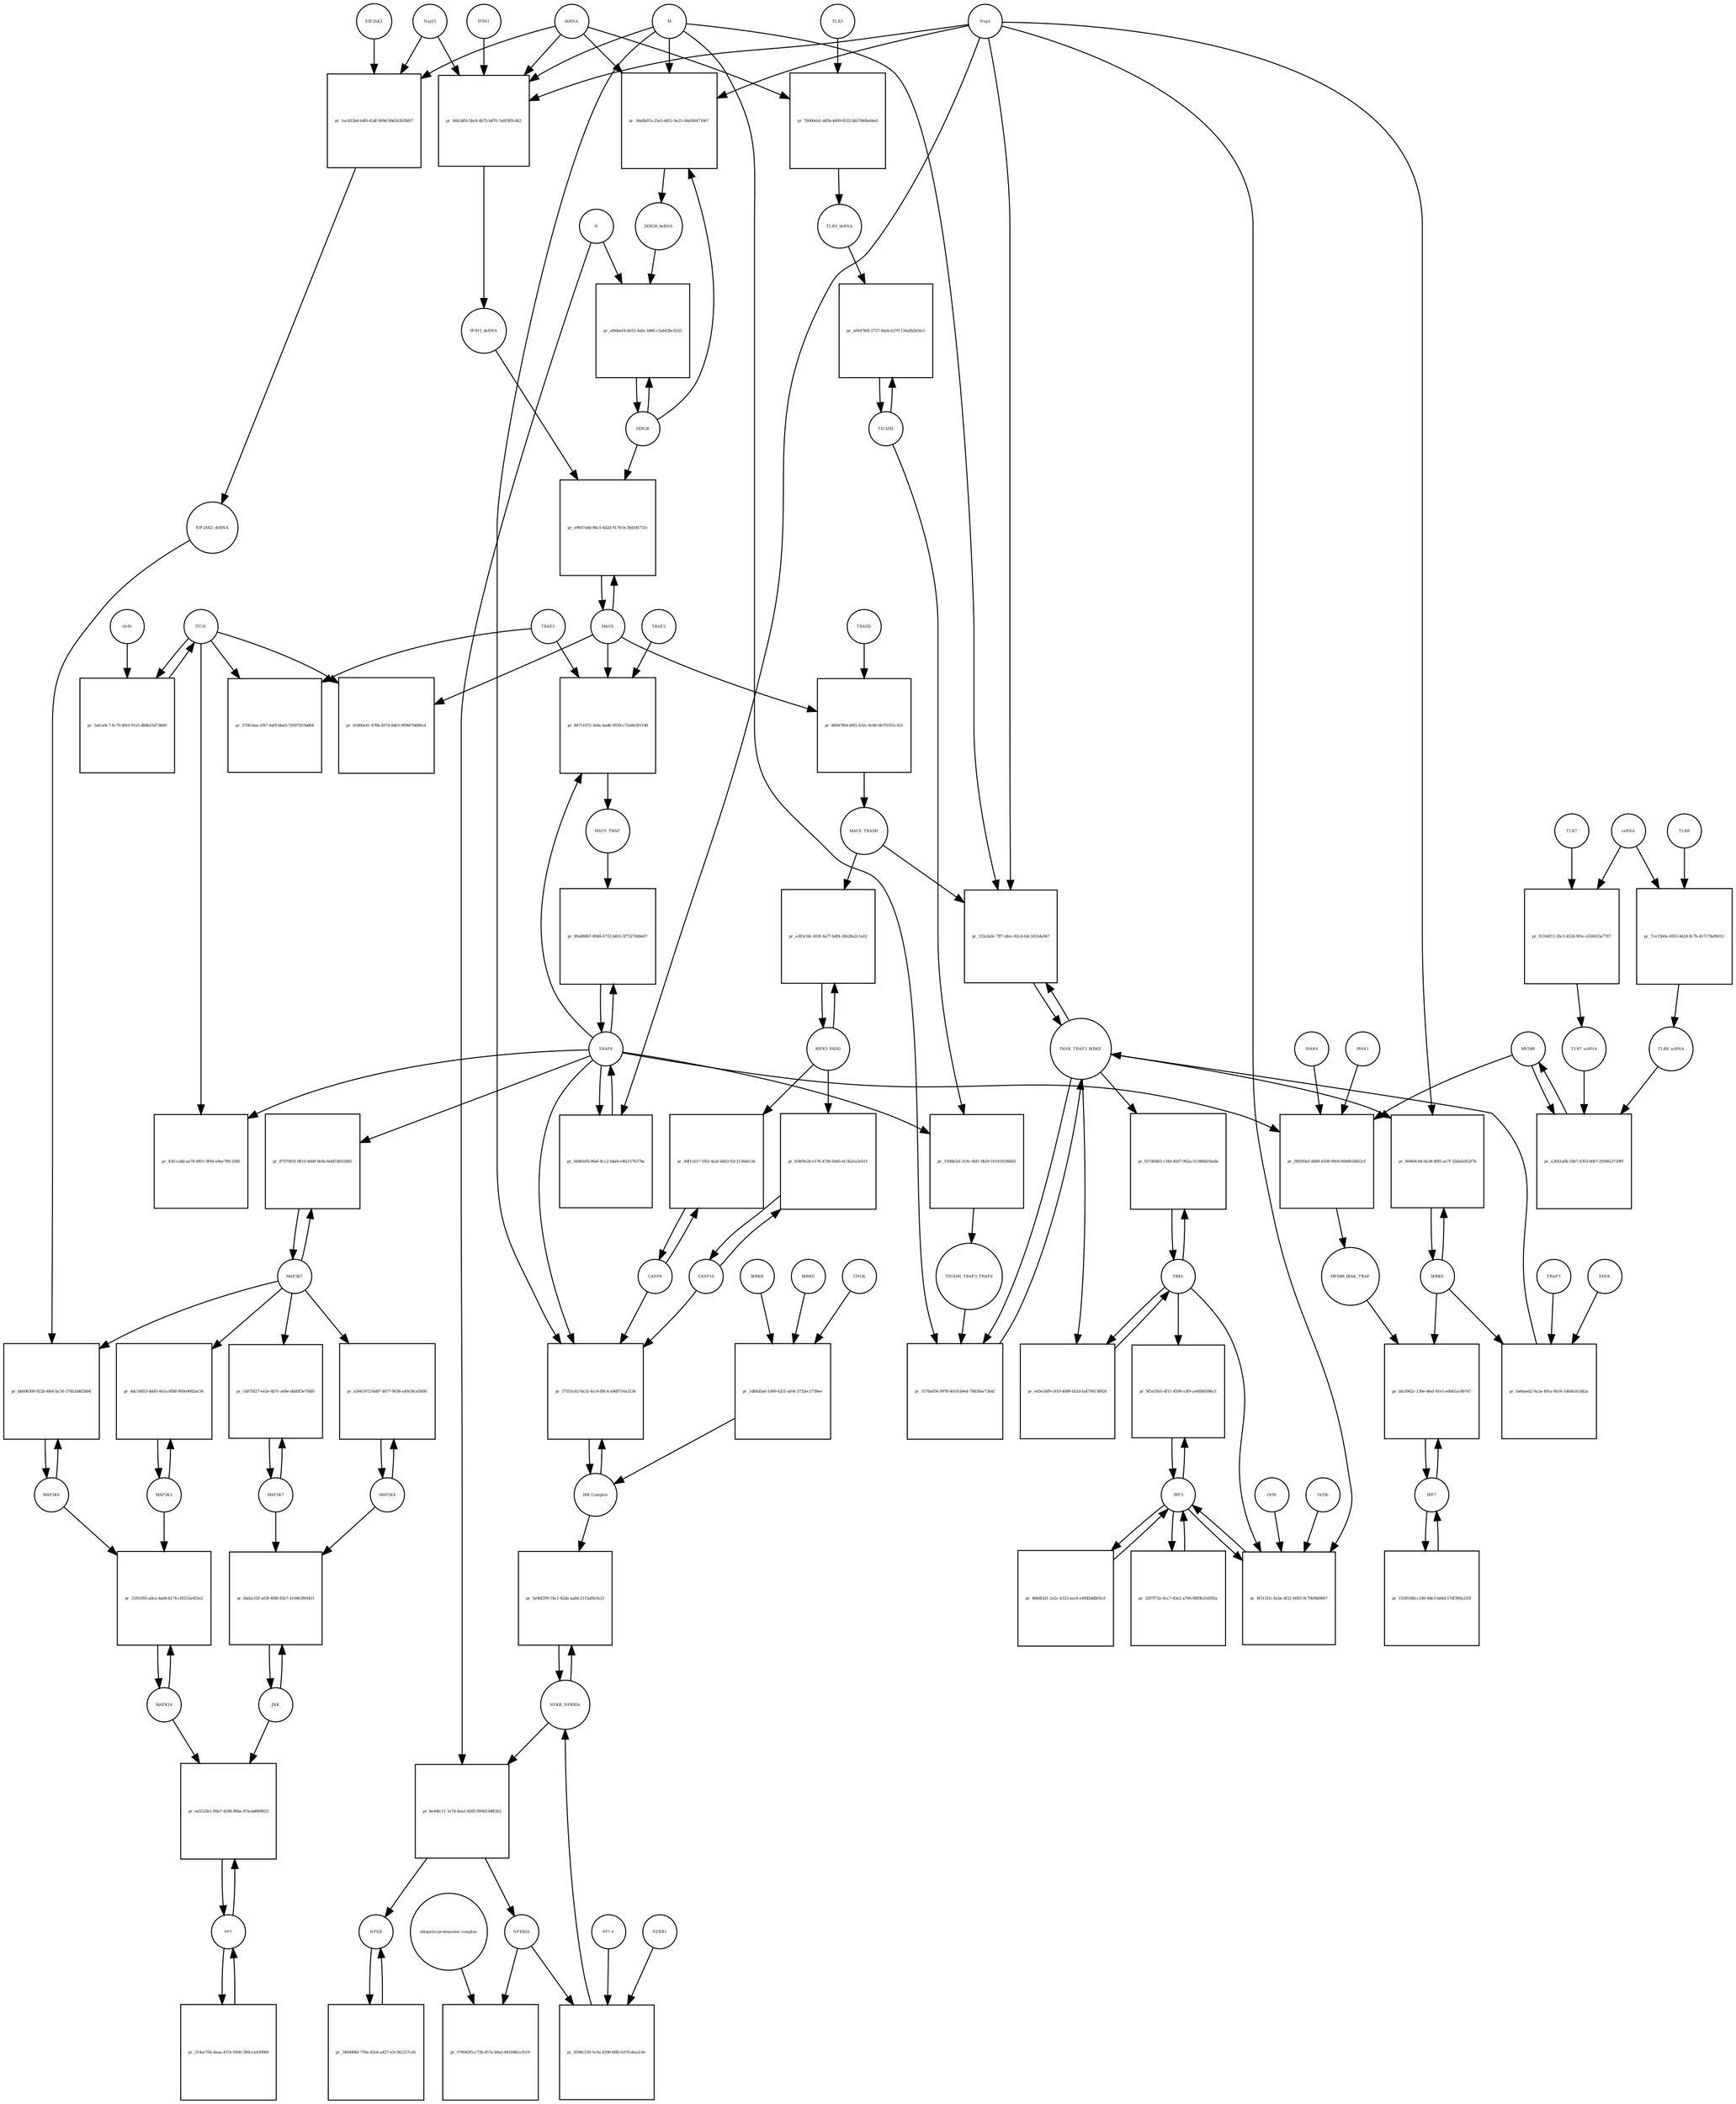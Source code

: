 strict digraph  {
dsRNA [annotation="", bipartite=0, cls="nucleic acid feature", fontsize=4, label=dsRNA, shape=circle];
"pr_36a8b07a-25e5-4d51-9e21-0daf60471067" [annotation="", bipartite=1, cls=process, fontsize=4, label="pr_36a8b07a-25e5-4d51-9e21-0daf60471067", shape=square];
DDX58_dsRNA [annotation="", bipartite=0, cls=complex, fontsize=4, label=DDX58_dsRNA, shape=circle];
M [annotation=urn_miriam_ncbiprotein_1796318601, bipartite=0, cls=macromolecule, fontsize=4, label=M, shape=circle];
Nsp3 [annotation=urn_miriam_ncbiprotein_1802476807, bipartite=0, cls=macromolecule, fontsize=4, label=Nsp3, shape=circle];
DDX58 [annotation=urn_miriam_hgnc_19102, bipartite=0, cls=macromolecule, fontsize=4, label=DDX58, shape=circle];
"pr_06fcbff4-5bc8-4b75-bd70-7a0f3fffcd62" [annotation="", bipartite=1, cls=process, fontsize=4, label="pr_06fcbff4-5bc8-4b75-bd70-7a0f3fffcd62", shape=square];
IFIH1_dsRNA [annotation="", bipartite=0, cls=complex, fontsize=4, label=IFIH1_dsRNA, shape=circle];
Nsp15 [annotation=urn_miriam_ncbiprotein_1802476818, bipartite=0, cls=macromolecule, fontsize=4, label=Nsp15, shape=circle];
IFIH1 [annotation=urn_miriam_hgnc_18873, bipartite=0, cls=macromolecule, fontsize=4, label=IFIH1, shape=circle];
"pr_af6deef4-de52-4abc-b96f-c5a443bcd163" [annotation="", bipartite=1, cls=process, fontsize=4, label="pr_af6deef4-de52-4abc-b96f-c5a443bcd163", shape=square];
N [annotation=urn_miriam_ncbiprotein_1798174255, bipartite=0, cls=macromolecule, fontsize=4, label=N, shape=circle];
MAVS [annotation=urn_miriam_hgnc_29233, bipartite=0, cls="macromolecule multimer", fontsize=4, label=MAVS, shape=circle];
"pr_e9b57a6d-84c5-4d2d-9176-0c30d545731c" [annotation="", bipartite=1, cls=process, fontsize=4, label="pr_e9b57a6d-84c5-4d2d-9176-0c30d545731c", shape=square];
NFKB [annotation="", bipartite=0, cls=complex, fontsize=4, label=NFKB, shape=circle];
"pr_340d40bf-776a-42e6-a427-e3c342257ceb" [annotation="", bipartite=1, cls=process, fontsize=4, label="pr_340d40bf-776a-42e6-a427-e3c342257ceb", shape=square];
NFKBIA [annotation=urn_miriam_hgnc_7797, bipartite=0, cls=macromolecule, fontsize=4, label=NFKBIA, shape=circle];
"pr_078082f5-c72b-457e-b0a5-841b96ce3519" [annotation="", bipartite=1, cls=process, fontsize=4, label="pr_078082f5-c72b-457e-b0a5-841b96ce3519", shape=square];
"ubiquitin-proteasome complex" [annotation="", bipartite=0, cls=complex, fontsize=4, label="ubiquitin-proteasome complex", shape=circle];
IRF3 [annotation=urn_miriam_hgnc_6118, bipartite=0, cls="macromolecule multimer", fontsize=4, label=IRF3, shape=circle];
"pr_9f5a55b1-4f11-4509-a3f0-ce6fbf6596c5" [annotation="", bipartite=1, cls=process, fontsize=4, label="pr_9f5a55b1-4f11-4509-a3f0-ce6fbf6596c5", shape=square];
TBK1 [annotation="", bipartite=0, cls=macromolecule, fontsize=4, label=TBK1, shape=circle];
"pr_46b8f2d1-2e2c-4323-aec8-e49d3ddb05cd" [annotation="", bipartite=1, cls=process, fontsize=4, label="pr_46b8f2d1-2e2c-4323-aec8-e49d3ddb05cd", shape=square];
"pr_4f3131fc-bcbe-4f21-b085-9c70b9bf8667" [annotation="", bipartite=1, cls=process, fontsize=4, label="pr_4f3131fc-bcbe-4f21-b085-9c70b9bf8667", shape=square];
Orf3b [annotation=urn_miriam_uniprot_P59633, bipartite=0, cls=macromolecule, fontsize=4, label=Orf3b, shape=circle];
Orf8 [annotation=urn_miriam_ncbiprotein_1796318604, bipartite=0, cls=macromolecule, fontsize=4, label=Orf8, shape=circle];
IRF7 [annotation=urn_miriam_hgnc_6122, bipartite=0, cls="macromolecule multimer", fontsize=4, label=IRF7, shape=circle];
"pr_bfa3942c-136e-46af-81e1-edb61ac6b747" [annotation="", bipartite=1, cls=process, fontsize=4, label="pr_bfa3942c-136e-46af-81e1-edb61ac6b747", shape=square];
IKBKE [annotation=urn_miriam_hgnc_14552, bipartite=0, cls=macromolecule, fontsize=4, label=IKBKE, shape=circle];
MYD88_IRAK_TRAF [annotation="", bipartite=0, cls=complex, fontsize=4, label=MYD88_IRAK_TRAF, shape=circle];
"pr_3297f72e-0cc7-43e2-a766-88f9b31d392a" [annotation="", bipartite=1, cls=process, fontsize=4, label="pr_3297f72e-0cc7-43e2-a766-88f9b31d392a", shape=square];
"pr_1558556b-c180-4de3-bd4d-57df390a335f" [annotation="", bipartite=1, cls=process, fontsize=4, label="pr_1558556b-c180-4de3-bd4d-57df390a335f", shape=square];
TRAF6 [annotation=urn_miriam_hgnc_12036, bipartite=0, cls=macromolecule, fontsize=4, label=TRAF6, shape=circle];
"pr_89a888b7-8948-4732-b493-5f7527088e07" [annotation="", bipartite=1, cls=process, fontsize=4, label="pr_89a888b7-8948-4732-b493-5f7527088e07", shape=square];
MAVS_TRAF [annotation="", bipartite=0, cls=complex, fontsize=4, label=MAVS_TRAF, shape=circle];
"pr_d1d60e41-476b-497d-8d63-9f9467b680cd" [annotation="", bipartite=1, cls=process, fontsize=4, label="pr_d1d60e41-476b-497d-8d63-9f9467b680cd", shape=square];
ITCH [annotation="", bipartite=0, cls=macromolecule, fontsize=4, label=ITCH, shape=circle];
TRAF5 [annotation=urn_miriam_hgnc_12035, bipartite=0, cls=macromolecule, fontsize=4, label=TRAF5, shape=circle];
"pr_270fcbaa-1f87-4af9-bba9-72097203bd64" [annotation="", bipartite=1, cls=process, fontsize=4, label="pr_270fcbaa-1f87-4af9-bba9-72097203bd64", shape=square];
"pr_45fccabb-ae78-4851-9f44-a9ae7f8c3580" [annotation="", bipartite=1, cls=process, fontsize=4, label="pr_45fccabb-ae78-4851-9f44-a9ae7f8c3580", shape=square];
TICAM1 [annotation=urn_miriam_hgnc_18348, bipartite=0, cls=macromolecule, fontsize=4, label=TICAM1, shape=circle];
"pr_a0447b0f-5737-46eb-b379-156afb2b5fe3" [annotation="", bipartite=1, cls=process, fontsize=4, label="pr_a0447b0f-5737-46eb-b379-156afb2b5fe3", shape=square];
TLR3_dsRNA [annotation="", bipartite=0, cls=complex, fontsize=4, label=TLR3_dsRNA, shape=circle];
TLR3 [annotation=urn_miriam_hgnc_11849, bipartite=0, cls="macromolecule multimer", fontsize=4, label=TLR3, shape=circle];
"pr_7b900eb1-dd5b-4d09-8532-bb57868ed4e0" [annotation="", bipartite=1, cls=process, fontsize=4, label="pr_7b900eb1-dd5b-4d09-8532-bb57868ed4e0", shape=square];
"pr_150bb3af-3c9c-4bf1-9b50-101418186fd3" [annotation="", bipartite=1, cls=process, fontsize=4, label="pr_150bb3af-3c9c-4bf1-9b50-101418186fd3", shape=square];
TICAM1_TRAF3_TRAF6 [annotation="", bipartite=0, cls=complex, fontsize=4, label=TICAM1_TRAF3_TRAF6, shape=circle];
TANK_TRAF3_IKBKE [annotation="", bipartite=0, cls=complex, fontsize=4, label=TANK_TRAF3_IKBKE, shape=circle];
"pr_1578a056-9978-401d-b9e4-79830ae73b4f" [annotation="", bipartite=1, cls=process, fontsize=4, label="pr_1578a056-9978-401d-b9e4-79830ae73b4f", shape=square];
"pr_027d0465-c34d-40d7-962a-513866d1bade" [annotation="", bipartite=1, cls=process, fontsize=4, label="pr_027d0465-c34d-40d7-962a-513866d1bade", shape=square];
"pr_8d464cb4-0a34-4f85-ae7f-32dafad52f7b" [annotation="", bipartite=1, cls=process, fontsize=4, label="pr_8d464cb4-0a34-4f85-ae7f-32dafad52f7b", shape=square];
MYD88 [annotation="", bipartite=0, cls=macromolecule, fontsize=4, label=MYD88, shape=circle];
"pr_0005fdaf-d8d9-4508-99e8-80b803d822cf" [annotation="", bipartite=1, cls=process, fontsize=4, label="pr_0005fdaf-d8d9-4508-99e8-80b803d822cf", shape=square];
IRAK1 [annotation=urn_miriam_hgnc_6112, bipartite=0, cls=macromolecule, fontsize=4, label=IRAK1, shape=circle];
IRAK4 [annotation=urn_miriam_hgnc_17967, bipartite=0, cls=macromolecule, fontsize=4, label=IRAK4, shape=circle];
TLR7 [annotation=urn_miriam_hgnc_15631, bipartite=0, cls=macromolecule, fontsize=4, label=TLR7, shape=circle];
"pr_92164f11-26c3-452d-9f1e-c636633a7787" [annotation="", bipartite=1, cls=process, fontsize=4, label="pr_92164f11-26c3-452d-9f1e-c636633a7787", shape=square];
TLR7_ssRNA [annotation="", bipartite=0, cls=complex, fontsize=4, label=TLR7_ssRNA, shape=circle];
ssRNA [annotation="", bipartite=0, cls="nucleic acid feature", fontsize=4, label=ssRNA, shape=circle];
TLR8 [annotation=urn_miriam_hgnc_15632, bipartite=0, cls=macromolecule, fontsize=4, label=TLR8, shape=circle];
"pr_7ce15b0e-4953-442d-9c7b-457179efb910" [annotation="", bipartite=1, cls=process, fontsize=4, label="pr_7ce15b0e-4953-442d-9c7b-457179efb910", shape=square];
TLR8_ssRNA [annotation="", bipartite=0, cls=complex, fontsize=4, label=TLR8_ssRNA, shape=circle];
"pr_a2641a6b-10b7-4363-b667-2936fa3720f9" [annotation="", bipartite=1, cls=process, fontsize=4, label="pr_a2641a6b-10b7-4363-b667-2936fa3720f9", shape=square];
MAP3K7 [annotation="", bipartite=0, cls=macromolecule, fontsize=4, label=MAP3K7, shape=circle];
"pr_87070b5f-081d-4dd9-9e0a-8e6f146550b5" [annotation="", bipartite=1, cls=process, fontsize=4, label="pr_87070b5f-081d-4dd9-9e0a-8e6f146550b5", shape=square];
TRAF2 [annotation=urn_miriam_hgnc_12032, bipartite=0, cls=macromolecule, fontsize=4, label=TRAF2, shape=circle];
"pr_88711072-3e6e-4ad6-9559-c71a8b39119d" [annotation="", bipartite=1, cls=process, fontsize=4, label="pr_88711072-3e6e-4ad6-9559-c71a8b39119d", shape=square];
"pr_5afca0c7-4c70-4f43-91a5-d84b15d73b69" [annotation="", bipartite=1, cls=process, fontsize=4, label="pr_5afca0c7-4c70-4f43-91a5-d84b15d73b69", shape=square];
Orf9 [annotation=urn_miriam_uniprot_P59636, bipartite=0, cls=macromolecule, fontsize=4, label=Orf9, shape=circle];
"pr_86047f64-6f65-432c-9c86-6b7f1051c421" [annotation="", bipartite=1, cls=process, fontsize=4, label="pr_86047f64-6f65-432c-9c86-6b7f1051c421", shape=square];
MAVS_TRADD [annotation="", bipartite=0, cls=complex, fontsize=4, label=MAVS_TRADD, shape=circle];
TRADD [annotation=urn_miriam_hgnc_12030, bipartite=0, cls=macromolecule, fontsize=4, label=TRADD, shape=circle];
"pr_0d4f6ef8-86af-4cc2-bda4-e4fa157637be" [annotation="", bipartite=1, cls=process, fontsize=4, label="pr_0d4f6ef8-86af-4cc2-bda4-e4fa157637be", shape=square];
AP1 [annotation="", bipartite=0, cls=complex, fontsize=4, label=AP1, shape=circle];
"pr_ea5533e1-89a7-4188-86ba-87acbd669025" [annotation="", bipartite=1, cls=process, fontsize=4, label="pr_ea5533e1-89a7-4188-86ba-87acbd669025", shape=square];
MAPK14 [annotation="", bipartite=0, cls=macromolecule, fontsize=4, label=MAPK14, shape=circle];
JNK [annotation="", bipartite=0, cls=complex, fontsize=4, label=JNK, shape=circle];
"pr_bbd2c03f-a03f-4f80-83e7-416463f69431" [annotation="", bipartite=1, cls=process, fontsize=4, label="pr_bbd2c03f-a03f-4f80-83e7-416463f69431", shape=square];
MAP2K7 [annotation="", bipartite=0, cls=macromolecule, fontsize=4, label=MAP2K7, shape=circle];
MAP2K4 [annotation="", bipartite=0, cls=macromolecule, fontsize=4, label=MAP2K4, shape=circle];
"pr_a3661972-bd87-4877-9036-a49cf4ce5b00" [annotation="", bipartite=1, cls=process, fontsize=4, label="pr_a3661972-bd87-4877-9036-a49cf4ce5b00", shape=square];
"pr_cb87fd27-ee2e-4b7c-a64e-ddd5f5e704f0" [annotation="", bipartite=1, cls=process, fontsize=4, label="pr_cb87fd27-ee2e-4b7c-a64e-ddd5f5e704f0", shape=square];
MAP2K3 [annotation="", bipartite=0, cls=macromolecule, fontsize=4, label=MAP2K3, shape=circle];
"pr_4dc54853-dd45-461a-8fb8-900e9002ac56" [annotation="", bipartite=1, cls=process, fontsize=4, label="pr_4dc54853-dd45-461a-8fb8-900e9002ac56", shape=square];
MAP2K6 [annotation="", bipartite=0, cls=macromolecule, fontsize=4, label=MAP2K6, shape=circle];
"pr_bb606308-922b-48ef-bc16-37d52d483bb4" [annotation="", bipartite=1, cls=process, fontsize=4, label="pr_bb606308-922b-48ef-bc16-37d52d483bb4", shape=square];
EIF2AK2_dsRNA [annotation="", bipartite=0, cls=complex, fontsize=4, label=EIF2AK2_dsRNA, shape=circle];
"pr_1ec833b4-b4f0-45df-909d-99d242b3bf67" [annotation="", bipartite=1, cls=process, fontsize=4, label="pr_1ec833b4-b4f0-45df-909d-99d242b3bf67", shape=square];
EIF2AK2 [annotation=urn_miriam_hgnc_9437, bipartite=0, cls=macromolecule, fontsize=4, label=EIF2AK2, shape=circle];
RIPK1_FADD [annotation="", bipartite=0, cls=complex, fontsize=4, label=RIPK1_FADD, shape=circle];
"pr_a383cfdc-820f-4a77-bdf4-26b28a2c1a02" [annotation="", bipartite=1, cls=process, fontsize=4, label="pr_a383cfdc-820f-4a77-bdf4-26b28a2c1a02", shape=square];
CASP8 [annotation="", bipartite=0, cls=macromolecule, fontsize=4, label=CASP8, shape=circle];
"pr_4df1cb17-1fb5-4aaf-bdd3-92c2136de53e" [annotation="", bipartite=1, cls=process, fontsize=4, label="pr_4df1cb17-1fb5-4aaf-bdd3-92c2136de53e", shape=square];
CASP10 [annotation="", bipartite=0, cls=macromolecule, fontsize=4, label=CASP10, shape=circle];
"pr_b34f9e2b-e176-4740-b445-6c5b21a3e551" [annotation="", bipartite=1, cls=process, fontsize=4, label="pr_b34f9e2b-e176-4740-b445-6c5b21a3e551", shape=square];
NFKB_NFKBIA [annotation="", bipartite=0, cls=complex, fontsize=4, label=NFKB_NFKBIA, shape=circle];
"pr_5e9bf299-18c1-42da-aa8d-2115af6cfe33" [annotation="", bipartite=1, cls=process, fontsize=4, label="pr_5e9bf299-18c1-42da-aa8d-2115af6cfe33", shape=square];
"IKK Complex" [annotation="", bipartite=0, cls=complex, fontsize=4, label="IKK Complex", shape=circle];
"pr_be44fc11-1e74-4aa3-8285-999d13dff263" [annotation="", bipartite=1, cls=process, fontsize=4, label="pr_be44fc11-1e74-4aa3-8285-999d13dff263", shape=square];
"pr_214ac76b-4eaa-437e-9500-399cca430969" [annotation="", bipartite=1, cls=process, fontsize=4, label="pr_214ac76b-4eaa-437e-9500-399cca430969", shape=square];
"pr_37555c82-0a32-4cc6-89c4-a9d8716a3134" [annotation="", bipartite=1, cls=process, fontsize=4, label="pr_37555c82-0a32-4cc6-89c4-a9d8716a3134", shape=square];
"pr_8508c539-5c6a-4290-bf82-b37fcdea2c6c" [annotation="", bipartite=1, cls=process, fontsize=4, label="pr_8508c539-5c6a-4290-bf82-b37fcdea2c6c", shape=square];
RELA [annotation="", bipartite=0, cls=macromolecule, fontsize=4, label=RELA, shape=circle];
NFKB1 [annotation="", bipartite=0, cls=macromolecule, fontsize=4, label=NFKB1, shape=circle];
IKBKG [annotation="", bipartite=0, cls=macromolecule, fontsize=4, label=IKBKG, shape=circle];
"pr_1d84d5a6-1d90-4321-afe4-3732ec2739ee" [annotation="", bipartite=1, cls=process, fontsize=4, label="pr_1d84d5a6-1d90-4321-afe4-3732ec2739ee", shape=square];
CHUK [annotation="", bipartite=0, cls=macromolecule, fontsize=4, label=CHUK, shape=circle];
IKBKB [annotation="", bipartite=0, cls=macromolecule, fontsize=4, label=IKBKB, shape=circle];
"pr_1f2a2a0c-7ff7-4fec-82cd-64c3453de947" [annotation="", bipartite=1, cls=process, fontsize=4, label="pr_1f2a2a0c-7ff7-4fec-82cd-64c3453de947", shape=square];
"pr_eb5e34f9-c610-4089-b51d-fa4798138926" [annotation="", bipartite=1, cls=process, fontsize=4, label="pr_eb5e34f9-c610-4089-b51d-fa4798138926", shape=square];
"pr_31f01f85-adca-4ad4-b174-cf8155e455e2" [annotation="", bipartite=1, cls=process, fontsize=4, label="pr_31f01f85-adca-4ad4-b174-cf8155e455e2", shape=square];
TRAF3 [annotation="", bipartite=0, cls=macromolecule, fontsize=4, label=TRAF3, shape=circle];
"pr_fa66aed2-9a3a-491a-9b16-1d64b1fcd42a" [annotation="", bipartite=1, cls=process, fontsize=4, label="pr_fa66aed2-9a3a-491a-9b16-1d64b1fcd42a", shape=square];
TANK [annotation="", bipartite=0, cls=macromolecule, fontsize=4, label=TANK, shape=circle];
dsRNA -> "pr_36a8b07a-25e5-4d51-9e21-0daf60471067"  [annotation="", interaction_type=consumption];
dsRNA -> "pr_06fcbff4-5bc8-4b75-bd70-7a0f3fffcd62"  [annotation="", interaction_type=consumption];
dsRNA -> "pr_7b900eb1-dd5b-4d09-8532-bb57868ed4e0"  [annotation="", interaction_type=consumption];
dsRNA -> "pr_1ec833b4-b4f0-45df-909d-99d242b3bf67"  [annotation="", interaction_type=consumption];
"pr_36a8b07a-25e5-4d51-9e21-0daf60471067" -> DDX58_dsRNA  [annotation="", interaction_type=production];
DDX58_dsRNA -> "pr_af6deef4-de52-4abc-b96f-c5a443bcd163"  [annotation="urn_miriam_pubmed_25581309|urn_miriam_pubmed_28148787|urn_miriam_taxonomy_694009", interaction_type=catalysis];
M -> "pr_36a8b07a-25e5-4d51-9e21-0daf60471067"  [annotation="urn_miriam_pubmed_20303872|urn_miriam_pubmed_19380580|urn_miriam_pubmed_31226023|urn_miriam_taxonomy_694009", interaction_type=inhibition];
M -> "pr_06fcbff4-5bc8-4b75-bd70-7a0f3fffcd62"  [annotation="urn_miriam_pubmed_28484023|urn_miriam_pubmed_19380580|urn_miriam_pubmed_31226023|urn_miriam_taxonomy_694009", interaction_type=inhibition];
M -> "pr_1578a056-9978-401d-b9e4-79830ae73b4f"  [annotation="urn_miriam_pubmed_19380580|urn_miriam_pubmed_19366914|urn_miriam_taxonomy_694009", interaction_type=inhibition];
M -> "pr_37555c82-0a32-4cc6-89c4-a9d8716a3134"  [annotation="urn_miriam_pubmed_19366914|urn_miriam_pubmed_20303872|urn_miriam_pubmed_17705188|urn_miriam_pubmed_694009", interaction_type=inhibition];
M -> "pr_1f2a2a0c-7ff7-4fec-82cd-64c3453de947"  [annotation="urn_miriam_pubmed_19366914|urn_miriam_pubmed_27164085|urn_miriam_pubmed_19380580|urn_miriam_taxonomy_694009", interaction_type=inhibition];
Nsp3 -> "pr_36a8b07a-25e5-4d51-9e21-0daf60471067"  [annotation="urn_miriam_pubmed_20303872|urn_miriam_pubmed_19380580|urn_miriam_pubmed_31226023|urn_miriam_taxonomy_694009", interaction_type=inhibition];
Nsp3 -> "pr_06fcbff4-5bc8-4b75-bd70-7a0f3fffcd62"  [annotation="urn_miriam_pubmed_28484023|urn_miriam_pubmed_19380580|urn_miriam_pubmed_31226023|urn_miriam_taxonomy_694009", interaction_type=inhibition];
Nsp3 -> "pr_4f3131fc-bcbe-4f21-b085-9c70b9bf8667"  [annotation="urn_miriam_pubmed_17761676|urn_miriam_pubmed_31226023|urn_miriam_taxonomy_694009", interaction_type=inhibition];
Nsp3 -> "pr_8d464cb4-0a34-4f85-ae7f-32dafad52f7b"  [annotation="urn_miriam_pubmed_20303872|urn_miriam_pubmed_31226023|urn_miriam_taxonomy_694009", interaction_type=inhibition];
Nsp3 -> "pr_0d4f6ef8-86af-4cc2-bda4-e4fa157637be"  [annotation="urn_miriam_pubmed_27164085|urn_miriam_taxonomy_694009", interaction_type=catalysis];
Nsp3 -> "pr_1f2a2a0c-7ff7-4fec-82cd-64c3453de947"  [annotation="urn_miriam_pubmed_19366914|urn_miriam_pubmed_27164085|urn_miriam_pubmed_19380580|urn_miriam_taxonomy_694009", interaction_type=inhibition];
DDX58 -> "pr_36a8b07a-25e5-4d51-9e21-0daf60471067"  [annotation="", interaction_type=consumption];
DDX58 -> "pr_af6deef4-de52-4abc-b96f-c5a443bcd163"  [annotation="", interaction_type=consumption];
DDX58 -> "pr_e9b57a6d-84c5-4d2d-9176-0c30d545731c"  [annotation=urn_miriam_pubmed_25581309, interaction_type=catalysis];
"pr_06fcbff4-5bc8-4b75-bd70-7a0f3fffcd62" -> IFIH1_dsRNA  [annotation="", interaction_type=production];
IFIH1_dsRNA -> "pr_e9b57a6d-84c5-4d2d-9176-0c30d545731c"  [annotation=urn_miriam_pubmed_25581309, interaction_type=catalysis];
Nsp15 -> "pr_06fcbff4-5bc8-4b75-bd70-7a0f3fffcd62"  [annotation="urn_miriam_pubmed_28484023|urn_miriam_pubmed_19380580|urn_miriam_pubmed_31226023|urn_miriam_taxonomy_694009", interaction_type=inhibition];
Nsp15 -> "pr_1ec833b4-b4f0-45df-909d-99d242b3bf67"  [annotation="urn_miriam_pubmed_28484023|urn_miriam_pubmed_19366914|urn_miriam_taxonomy_694009", interaction_type=inhibition];
IFIH1 -> "pr_06fcbff4-5bc8-4b75-bd70-7a0f3fffcd62"  [annotation="", interaction_type=consumption];
"pr_af6deef4-de52-4abc-b96f-c5a443bcd163" -> DDX58  [annotation="", interaction_type=production];
N -> "pr_af6deef4-de52-4abc-b96f-c5a443bcd163"  [annotation="urn_miriam_pubmed_25581309|urn_miriam_pubmed_28148787|urn_miriam_taxonomy_694009", interaction_type=inhibition];
N -> "pr_be44fc11-1e74-4aa3-8285-999d13dff263"  [annotation="urn_miriam_pubmed_16143815|urn_miriam_taxonomy_694009", interaction_type=stimulation];
MAVS -> "pr_e9b57a6d-84c5-4d2d-9176-0c30d545731c"  [annotation="", interaction_type=consumption];
MAVS -> "pr_d1d60e41-476b-497d-8d63-9f9467b680cd"  [annotation="", interaction_type=consumption];
MAVS -> "pr_88711072-3e6e-4ad6-9559-c71a8b39119d"  [annotation="", interaction_type=consumption];
MAVS -> "pr_86047f64-6f65-432c-9c86-6b7f1051c421"  [annotation="", interaction_type=consumption];
"pr_e9b57a6d-84c5-4d2d-9176-0c30d545731c" -> MAVS  [annotation="", interaction_type=production];
NFKB -> "pr_340d40bf-776a-42e6-a427-e3c342257ceb"  [annotation="", interaction_type=consumption];
"pr_340d40bf-776a-42e6-a427-e3c342257ceb" -> NFKB  [annotation="", interaction_type=production];
NFKBIA -> "pr_078082f5-c72b-457e-b0a5-841b96ce3519"  [annotation="", interaction_type=consumption];
NFKBIA -> "pr_8508c539-5c6a-4290-bf82-b37fcdea2c6c"  [annotation="", interaction_type=consumption];
"ubiquitin-proteasome complex" -> "pr_078082f5-c72b-457e-b0a5-841b96ce3519"  [annotation=urn_miriam_pubmed_20303872, interaction_type=catalysis];
IRF3 -> "pr_9f5a55b1-4f11-4509-a3f0-ce6fbf6596c5"  [annotation="", interaction_type=consumption];
IRF3 -> "pr_46b8f2d1-2e2c-4323-aec8-e49d3ddb05cd"  [annotation="", interaction_type=consumption];
IRF3 -> "pr_4f3131fc-bcbe-4f21-b085-9c70b9bf8667"  [annotation="", interaction_type=consumption];
IRF3 -> "pr_3297f72e-0cc7-43e2-a766-88f9b31d392a"  [annotation="", interaction_type=consumption];
"pr_9f5a55b1-4f11-4509-a3f0-ce6fbf6596c5" -> IRF3  [annotation="", interaction_type=production];
TBK1 -> "pr_9f5a55b1-4f11-4509-a3f0-ce6fbf6596c5"  [annotation=urn_miriam_pubmed_25581309, interaction_type=catalysis];
TBK1 -> "pr_4f3131fc-bcbe-4f21-b085-9c70b9bf8667"  [annotation="urn_miriam_pubmed_17761676|urn_miriam_pubmed_31226023|urn_miriam_taxonomy_694009", interaction_type=catalysis];
TBK1 -> "pr_027d0465-c34d-40d7-962a-513866d1bade"  [annotation="", interaction_type=consumption];
TBK1 -> "pr_eb5e34f9-c610-4089-b51d-fa4798138926"  [annotation="", interaction_type=consumption];
"pr_46b8f2d1-2e2c-4323-aec8-e49d3ddb05cd" -> IRF3  [annotation="", interaction_type=production];
"pr_4f3131fc-bcbe-4f21-b085-9c70b9bf8667" -> IRF3  [annotation="", interaction_type=production];
Orf3b -> "pr_4f3131fc-bcbe-4f21-b085-9c70b9bf8667"  [annotation="urn_miriam_pubmed_17761676|urn_miriam_pubmed_31226023|urn_miriam_taxonomy_694009", interaction_type=inhibition];
Orf8 -> "pr_4f3131fc-bcbe-4f21-b085-9c70b9bf8667"  [annotation="urn_miriam_pubmed_17761676|urn_miriam_pubmed_31226023|urn_miriam_taxonomy_694009", interaction_type=inhibition];
IRF7 -> "pr_bfa3942c-136e-46af-81e1-edb61ac6b747"  [annotation="", interaction_type=consumption];
IRF7 -> "pr_1558556b-c180-4de3-bd4d-57df390a335f"  [annotation="", interaction_type=consumption];
"pr_bfa3942c-136e-46af-81e1-edb61ac6b747" -> IRF7  [annotation="", interaction_type=production];
IKBKE -> "pr_bfa3942c-136e-46af-81e1-edb61ac6b747"  [annotation=urn_miriam_pubmed_20303872, interaction_type=catalysis];
IKBKE -> "pr_8d464cb4-0a34-4f85-ae7f-32dafad52f7b"  [annotation="", interaction_type=consumption];
IKBKE -> "pr_fa66aed2-9a3a-491a-9b16-1d64b1fcd42a"  [annotation="", interaction_type=consumption];
MYD88_IRAK_TRAF -> "pr_bfa3942c-136e-46af-81e1-edb61ac6b747"  [annotation=urn_miriam_pubmed_20303872, interaction_type=catalysis];
"pr_3297f72e-0cc7-43e2-a766-88f9b31d392a" -> IRF3  [annotation="", interaction_type=production];
"pr_1558556b-c180-4de3-bd4d-57df390a335f" -> IRF7  [annotation="", interaction_type=production];
TRAF6 -> "pr_89a888b7-8948-4732-b493-5f7527088e07"  [annotation="", interaction_type=consumption];
TRAF6 -> "pr_45fccabb-ae78-4851-9f44-a9ae7f8c3580"  [annotation="", interaction_type=consumption];
TRAF6 -> "pr_150bb3af-3c9c-4bf1-9b50-101418186fd3"  [annotation="", interaction_type=consumption];
TRAF6 -> "pr_0005fdaf-d8d9-4508-99e8-80b803d822cf"  [annotation="", interaction_type=consumption];
TRAF6 -> "pr_87070b5f-081d-4dd9-9e0a-8e6f146550b5"  [annotation=urn_miriam_pubmed_19366914, interaction_type=stimulation];
TRAF6 -> "pr_88711072-3e6e-4ad6-9559-c71a8b39119d"  [annotation="", interaction_type=consumption];
TRAF6 -> "pr_0d4f6ef8-86af-4cc2-bda4-e4fa157637be"  [annotation="", interaction_type=consumption];
TRAF6 -> "pr_37555c82-0a32-4cc6-89c4-a9d8716a3134"  [annotation="urn_miriam_pubmed_19366914|urn_miriam_pubmed_20303872|urn_miriam_pubmed_17705188|urn_miriam_pubmed_694009", interaction_type=stimulation];
"pr_89a888b7-8948-4732-b493-5f7527088e07" -> TRAF6  [annotation="", interaction_type=production];
MAVS_TRAF -> "pr_89a888b7-8948-4732-b493-5f7527088e07"  [annotation=urn_miriam_pubmed_19366914, interaction_type=catalysis];
ITCH -> "pr_d1d60e41-476b-497d-8d63-9f9467b680cd"  [annotation=urn_miriam_pubmed_25135833, interaction_type=catalysis];
ITCH -> "pr_270fcbaa-1f87-4af9-bba9-72097203bd64"  [annotation=urn_miriam_pubmed_25135833, interaction_type=catalysis];
ITCH -> "pr_45fccabb-ae78-4851-9f44-a9ae7f8c3580"  [annotation=urn_miriam_pubmed_25135833, interaction_type=catalysis];
ITCH -> "pr_5afca0c7-4c70-4f43-91a5-d84b15d73b69"  [annotation="", interaction_type=consumption];
TRAF5 -> "pr_270fcbaa-1f87-4af9-bba9-72097203bd64"  [annotation="", interaction_type=consumption];
TRAF5 -> "pr_88711072-3e6e-4ad6-9559-c71a8b39119d"  [annotation="", interaction_type=consumption];
TICAM1 -> "pr_a0447b0f-5737-46eb-b379-156afb2b5fe3"  [annotation="", interaction_type=consumption];
TICAM1 -> "pr_150bb3af-3c9c-4bf1-9b50-101418186fd3"  [annotation="", interaction_type=consumption];
"pr_a0447b0f-5737-46eb-b379-156afb2b5fe3" -> TICAM1  [annotation="", interaction_type=production];
TLR3_dsRNA -> "pr_a0447b0f-5737-46eb-b379-156afb2b5fe3"  [annotation=urn_miriam_pubmed_20303872, interaction_type=stimulation];
TLR3 -> "pr_7b900eb1-dd5b-4d09-8532-bb57868ed4e0"  [annotation="", interaction_type=consumption];
"pr_7b900eb1-dd5b-4d09-8532-bb57868ed4e0" -> TLR3_dsRNA  [annotation="", interaction_type=production];
"pr_150bb3af-3c9c-4bf1-9b50-101418186fd3" -> TICAM1_TRAF3_TRAF6  [annotation="", interaction_type=production];
TICAM1_TRAF3_TRAF6 -> "pr_1578a056-9978-401d-b9e4-79830ae73b4f"  [annotation="urn_miriam_pubmed_19380580|urn_miriam_pubmed_19366914|urn_miriam_taxonomy_694009", interaction_type=stimulation];
TANK_TRAF3_IKBKE -> "pr_1578a056-9978-401d-b9e4-79830ae73b4f"  [annotation="", interaction_type=consumption];
TANK_TRAF3_IKBKE -> "pr_027d0465-c34d-40d7-962a-513866d1bade"  [annotation=urn_miriam_pubmed_20303872, interaction_type=stimulation];
TANK_TRAF3_IKBKE -> "pr_8d464cb4-0a34-4f85-ae7f-32dafad52f7b"  [annotation="urn_miriam_pubmed_20303872|urn_miriam_pubmed_31226023|urn_miriam_taxonomy_694009", interaction_type=stimulation];
TANK_TRAF3_IKBKE -> "pr_1f2a2a0c-7ff7-4fec-82cd-64c3453de947"  [annotation="", interaction_type=consumption];
TANK_TRAF3_IKBKE -> "pr_eb5e34f9-c610-4089-b51d-fa4798138926"  [annotation=urn_miriam_pubmed_19366914, interaction_type=stimulation];
"pr_1578a056-9978-401d-b9e4-79830ae73b4f" -> TANK_TRAF3_IKBKE  [annotation="", interaction_type=production];
"pr_027d0465-c34d-40d7-962a-513866d1bade" -> TBK1  [annotation="", interaction_type=production];
"pr_8d464cb4-0a34-4f85-ae7f-32dafad52f7b" -> IKBKE  [annotation="", interaction_type=production];
MYD88 -> "pr_0005fdaf-d8d9-4508-99e8-80b803d822cf"  [annotation="", interaction_type=consumption];
MYD88 -> "pr_a2641a6b-10b7-4363-b667-2936fa3720f9"  [annotation="", interaction_type=consumption];
"pr_0005fdaf-d8d9-4508-99e8-80b803d822cf" -> MYD88_IRAK_TRAF  [annotation="", interaction_type=production];
IRAK1 -> "pr_0005fdaf-d8d9-4508-99e8-80b803d822cf"  [annotation="", interaction_type=consumption];
IRAK4 -> "pr_0005fdaf-d8d9-4508-99e8-80b803d822cf"  [annotation="", interaction_type=consumption];
TLR7 -> "pr_92164f11-26c3-452d-9f1e-c636633a7787"  [annotation="", interaction_type=consumption];
"pr_92164f11-26c3-452d-9f1e-c636633a7787" -> TLR7_ssRNA  [annotation="", interaction_type=production];
TLR7_ssRNA -> "pr_a2641a6b-10b7-4363-b667-2936fa3720f9"  [annotation=urn_miriam_pubmed_19366914, interaction_type=stimulation];
ssRNA -> "pr_92164f11-26c3-452d-9f1e-c636633a7787"  [annotation="", interaction_type=consumption];
ssRNA -> "pr_7ce15b0e-4953-442d-9c7b-457179efb910"  [annotation="", interaction_type=consumption];
TLR8 -> "pr_7ce15b0e-4953-442d-9c7b-457179efb910"  [annotation="", interaction_type=consumption];
"pr_7ce15b0e-4953-442d-9c7b-457179efb910" -> TLR8_ssRNA  [annotation="", interaction_type=production];
TLR8_ssRNA -> "pr_a2641a6b-10b7-4363-b667-2936fa3720f9"  [annotation=urn_miriam_pubmed_19366914, interaction_type=stimulation];
"pr_a2641a6b-10b7-4363-b667-2936fa3720f9" -> MYD88  [annotation="", interaction_type=production];
MAP3K7 -> "pr_87070b5f-081d-4dd9-9e0a-8e6f146550b5"  [annotation="", interaction_type=consumption];
MAP3K7 -> "pr_a3661972-bd87-4877-9036-a49cf4ce5b00"  [annotation=urn_miriam_pubmed_19366914, interaction_type=catalysis];
MAP3K7 -> "pr_cb87fd27-ee2e-4b7c-a64e-ddd5f5e704f0"  [annotation=urn_miriam_pubmed_19366914, interaction_type=catalysis];
MAP3K7 -> "pr_4dc54853-dd45-461a-8fb8-900e9002ac56"  [annotation=urn_miriam_pubmed_19366914, interaction_type=catalysis];
MAP3K7 -> "pr_bb606308-922b-48ef-bc16-37d52d483bb4"  [annotation=urn_miriam_pubmed_19366914, interaction_type=catalysis];
"pr_87070b5f-081d-4dd9-9e0a-8e6f146550b5" -> MAP3K7  [annotation="", interaction_type=production];
TRAF2 -> "pr_88711072-3e6e-4ad6-9559-c71a8b39119d"  [annotation="", interaction_type=consumption];
"pr_88711072-3e6e-4ad6-9559-c71a8b39119d" -> MAVS_TRAF  [annotation="", interaction_type=production];
"pr_5afca0c7-4c70-4f43-91a5-d84b15d73b69" -> ITCH  [annotation="", interaction_type=production];
Orf9 -> "pr_5afca0c7-4c70-4f43-91a5-d84b15d73b69"  [annotation="urn_miriam_pubmed_25135833|urn_miriam_taxonomy_694009", interaction_type=stimulation];
"pr_86047f64-6f65-432c-9c86-6b7f1051c421" -> MAVS_TRADD  [annotation="", interaction_type=production];
MAVS_TRADD -> "pr_a383cfdc-820f-4a77-bdf4-26b28a2c1a02"  [annotation=urn_miriam_pubmed_19366914, interaction_type=stimulation];
MAVS_TRADD -> "pr_1f2a2a0c-7ff7-4fec-82cd-64c3453de947"  [annotation="urn_miriam_pubmed_19366914|urn_miriam_pubmed_27164085|urn_miriam_pubmed_19380580|urn_miriam_taxonomy_694009", interaction_type=stimulation];
TRADD -> "pr_86047f64-6f65-432c-9c86-6b7f1051c421"  [annotation="", interaction_type=consumption];
"pr_0d4f6ef8-86af-4cc2-bda4-e4fa157637be" -> TRAF6  [annotation="", interaction_type=production];
AP1 -> "pr_ea5533e1-89a7-4188-86ba-87acbd669025"  [annotation="", interaction_type=consumption];
AP1 -> "pr_214ac76b-4eaa-437e-9500-399cca430969"  [annotation="", interaction_type=consumption];
"pr_ea5533e1-89a7-4188-86ba-87acbd669025" -> AP1  [annotation="", interaction_type=production];
MAPK14 -> "pr_ea5533e1-89a7-4188-86ba-87acbd669025"  [annotation=urn_miriam_pubmed_19366914, interaction_type=stimulation];
MAPK14 -> "pr_31f01f85-adca-4ad4-b174-cf8155e455e2"  [annotation="", interaction_type=consumption];
JNK -> "pr_ea5533e1-89a7-4188-86ba-87acbd669025"  [annotation=urn_miriam_pubmed_19366914, interaction_type=stimulation];
JNK -> "pr_bbd2c03f-a03f-4f80-83e7-416463f69431"  [annotation="", interaction_type=consumption];
"pr_bbd2c03f-a03f-4f80-83e7-416463f69431" -> JNK  [annotation="", interaction_type=production];
MAP2K7 -> "pr_bbd2c03f-a03f-4f80-83e7-416463f69431"  [annotation=urn_miriam_pubmed_19366914, interaction_type=catalysis];
MAP2K7 -> "pr_cb87fd27-ee2e-4b7c-a64e-ddd5f5e704f0"  [annotation="", interaction_type=consumption];
MAP2K4 -> "pr_bbd2c03f-a03f-4f80-83e7-416463f69431"  [annotation=urn_miriam_pubmed_19366914, interaction_type=catalysis];
MAP2K4 -> "pr_a3661972-bd87-4877-9036-a49cf4ce5b00"  [annotation="", interaction_type=consumption];
"pr_a3661972-bd87-4877-9036-a49cf4ce5b00" -> MAP2K4  [annotation="", interaction_type=production];
"pr_cb87fd27-ee2e-4b7c-a64e-ddd5f5e704f0" -> MAP2K7  [annotation="", interaction_type=production];
MAP2K3 -> "pr_4dc54853-dd45-461a-8fb8-900e9002ac56"  [annotation="", interaction_type=consumption];
MAP2K3 -> "pr_31f01f85-adca-4ad4-b174-cf8155e455e2"  [annotation=urn_miriam_pubmed_19366914, interaction_type=catalysis];
"pr_4dc54853-dd45-461a-8fb8-900e9002ac56" -> MAP2K3  [annotation="", interaction_type=production];
MAP2K6 -> "pr_bb606308-922b-48ef-bc16-37d52d483bb4"  [annotation="", interaction_type=consumption];
MAP2K6 -> "pr_31f01f85-adca-4ad4-b174-cf8155e455e2"  [annotation=urn_miriam_pubmed_19366914, interaction_type=catalysis];
"pr_bb606308-922b-48ef-bc16-37d52d483bb4" -> MAP2K6  [annotation="", interaction_type=production];
EIF2AK2_dsRNA -> "pr_bb606308-922b-48ef-bc16-37d52d483bb4"  [annotation=urn_miriam_pubmed_19366914, interaction_type=stimulation];
"pr_1ec833b4-b4f0-45df-909d-99d242b3bf67" -> EIF2AK2_dsRNA  [annotation="", interaction_type=production];
EIF2AK2 -> "pr_1ec833b4-b4f0-45df-909d-99d242b3bf67"  [annotation="", interaction_type=consumption];
RIPK1_FADD -> "pr_a383cfdc-820f-4a77-bdf4-26b28a2c1a02"  [annotation="", interaction_type=consumption];
RIPK1_FADD -> "pr_4df1cb17-1fb5-4aaf-bdd3-92c2136de53e"  [annotation=urn_miriam_pubmed_19366914, interaction_type=stimulation];
RIPK1_FADD -> "pr_b34f9e2b-e176-4740-b445-6c5b21a3e551"  [annotation=urn_miriam_pubmed_20303872, interaction_type=stimulation];
"pr_a383cfdc-820f-4a77-bdf4-26b28a2c1a02" -> RIPK1_FADD  [annotation="", interaction_type=production];
CASP8 -> "pr_4df1cb17-1fb5-4aaf-bdd3-92c2136de53e"  [annotation="", interaction_type=consumption];
CASP8 -> "pr_37555c82-0a32-4cc6-89c4-a9d8716a3134"  [annotation="urn_miriam_pubmed_19366914|urn_miriam_pubmed_20303872|urn_miriam_pubmed_17705188|urn_miriam_pubmed_694009", interaction_type=stimulation];
"pr_4df1cb17-1fb5-4aaf-bdd3-92c2136de53e" -> CASP8  [annotation="", interaction_type=production];
CASP10 -> "pr_b34f9e2b-e176-4740-b445-6c5b21a3e551"  [annotation="", interaction_type=consumption];
CASP10 -> "pr_37555c82-0a32-4cc6-89c4-a9d8716a3134"  [annotation="urn_miriam_pubmed_19366914|urn_miriam_pubmed_20303872|urn_miriam_pubmed_17705188|urn_miriam_pubmed_694009", interaction_type=stimulation];
"pr_b34f9e2b-e176-4740-b445-6c5b21a3e551" -> CASP10  [annotation="", interaction_type=production];
NFKB_NFKBIA -> "pr_5e9bf299-18c1-42da-aa8d-2115af6cfe33"  [annotation="", interaction_type=consumption];
NFKB_NFKBIA -> "pr_be44fc11-1e74-4aa3-8285-999d13dff263"  [annotation="", interaction_type=consumption];
"pr_5e9bf299-18c1-42da-aa8d-2115af6cfe33" -> NFKB_NFKBIA  [annotation="", interaction_type=production];
"IKK Complex" -> "pr_5e9bf299-18c1-42da-aa8d-2115af6cfe33"  [annotation=urn_miriam_pubmed_19366914, interaction_type=catalysis];
"IKK Complex" -> "pr_37555c82-0a32-4cc6-89c4-a9d8716a3134"  [annotation="", interaction_type=consumption];
"pr_be44fc11-1e74-4aa3-8285-999d13dff263" -> NFKB  [annotation="", interaction_type=production];
"pr_be44fc11-1e74-4aa3-8285-999d13dff263" -> NFKBIA  [annotation="", interaction_type=production];
"pr_214ac76b-4eaa-437e-9500-399cca430969" -> AP1  [annotation="", interaction_type=production];
"pr_37555c82-0a32-4cc6-89c4-a9d8716a3134" -> "IKK Complex"  [annotation="", interaction_type=production];
"pr_8508c539-5c6a-4290-bf82-b37fcdea2c6c" -> NFKB_NFKBIA  [annotation="", interaction_type=production];
RELA -> "pr_8508c539-5c6a-4290-bf82-b37fcdea2c6c"  [annotation="", interaction_type=consumption];
NFKB1 -> "pr_8508c539-5c6a-4290-bf82-b37fcdea2c6c"  [annotation="", interaction_type=consumption];
IKBKG -> "pr_1d84d5a6-1d90-4321-afe4-3732ec2739ee"  [annotation="", interaction_type=consumption];
"pr_1d84d5a6-1d90-4321-afe4-3732ec2739ee" -> "IKK Complex"  [annotation="", interaction_type=production];
CHUK -> "pr_1d84d5a6-1d90-4321-afe4-3732ec2739ee"  [annotation="", interaction_type=consumption];
IKBKB -> "pr_1d84d5a6-1d90-4321-afe4-3732ec2739ee"  [annotation="", interaction_type=consumption];
"pr_1f2a2a0c-7ff7-4fec-82cd-64c3453de947" -> TANK_TRAF3_IKBKE  [annotation="", interaction_type=production];
"pr_eb5e34f9-c610-4089-b51d-fa4798138926" -> TBK1  [annotation="", interaction_type=production];
"pr_31f01f85-adca-4ad4-b174-cf8155e455e2" -> MAPK14  [annotation="", interaction_type=production];
TRAF3 -> "pr_fa66aed2-9a3a-491a-9b16-1d64b1fcd42a"  [annotation="", interaction_type=consumption];
"pr_fa66aed2-9a3a-491a-9b16-1d64b1fcd42a" -> TANK_TRAF3_IKBKE  [annotation="", interaction_type=production];
TANK -> "pr_fa66aed2-9a3a-491a-9b16-1d64b1fcd42a"  [annotation="", interaction_type=consumption];
}
